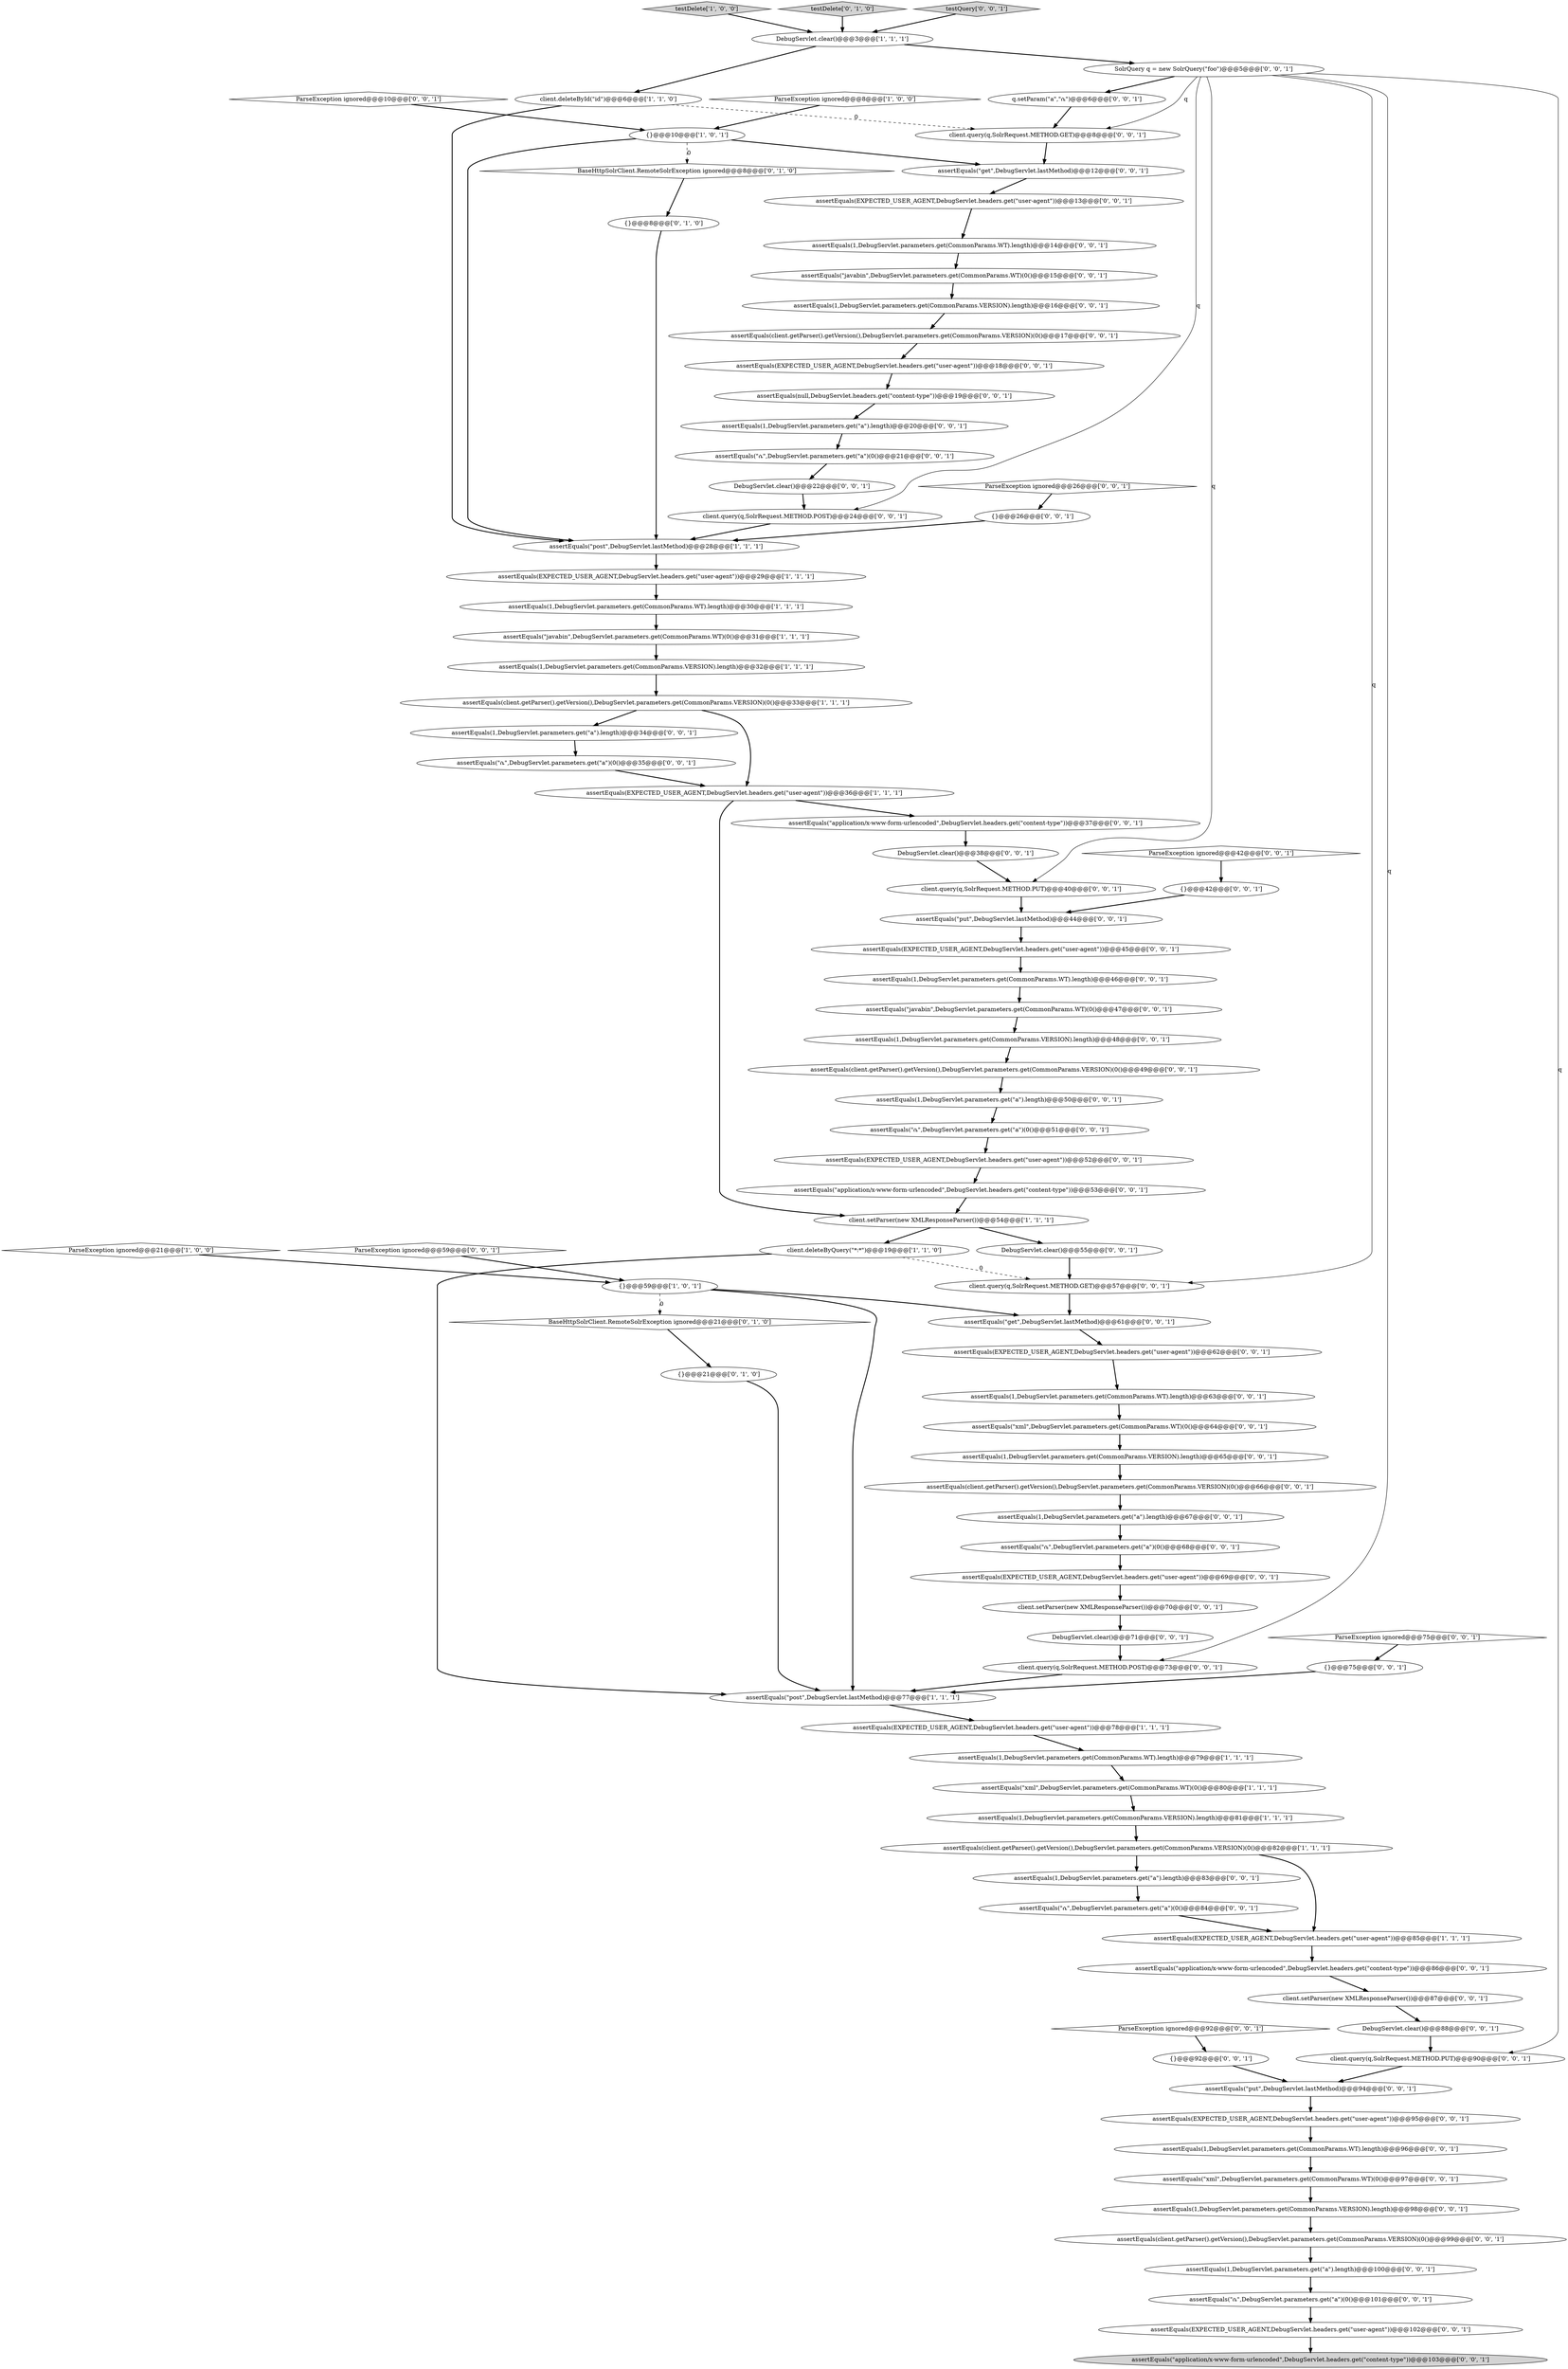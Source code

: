 digraph {
81 [style = filled, label = "assertEquals(EXPECTED_USER_AGENT,DebugServlet.headers.get(\"user-agent\"))@@@95@@@['0', '0', '1']", fillcolor = white, shape = ellipse image = "AAA0AAABBB3BBB"];
54 [style = filled, label = "{}@@@42@@@['0', '0', '1']", fillcolor = white, shape = ellipse image = "AAA0AAABBB3BBB"];
68 [style = filled, label = "assertEquals(client.getParser().getVersion(),DebugServlet.parameters.get(CommonParams.VERSION)(0()@@@66@@@['0', '0', '1']", fillcolor = white, shape = ellipse image = "AAA0AAABBB3BBB"];
12 [style = filled, label = "testDelete['1', '0', '0']", fillcolor = lightgray, shape = diamond image = "AAA0AAABBB1BBB"];
75 [style = filled, label = "assertEquals(\"get\",DebugServlet.lastMethod)@@@12@@@['0', '0', '1']", fillcolor = white, shape = ellipse image = "AAA0AAABBB3BBB"];
74 [style = filled, label = "client.query(q,SolrRequest.METHOD.GET)@@@57@@@['0', '0', '1']", fillcolor = white, shape = ellipse image = "AAA0AAABBB3BBB"];
94 [style = filled, label = "assertEquals(1,DebugServlet.parameters.get(CommonParams.VERSION).length)@@@48@@@['0', '0', '1']", fillcolor = white, shape = ellipse image = "AAA0AAABBB3BBB"];
26 [style = filled, label = "testDelete['0', '1', '0']", fillcolor = lightgray, shape = diamond image = "AAA0AAABBB2BBB"];
55 [style = filled, label = "client.setParser(new XMLResponseParser())@@@70@@@['0', '0', '1']", fillcolor = white, shape = ellipse image = "AAA0AAABBB3BBB"];
49 [style = filled, label = "assertEquals(EXPECTED_USER_AGENT,DebugServlet.headers.get(\"user-agent\"))@@@102@@@['0', '0', '1']", fillcolor = white, shape = ellipse image = "AAA0AAABBB3BBB"];
96 [style = filled, label = "assertEquals(EXPECTED_USER_AGENT,DebugServlet.headers.get(\"user-agent\"))@@@62@@@['0', '0', '1']", fillcolor = white, shape = ellipse image = "AAA0AAABBB3BBB"];
67 [style = filled, label = "assertEquals(1,DebugServlet.parameters.get(CommonParams.VERSION).length)@@@16@@@['0', '0', '1']", fillcolor = white, shape = ellipse image = "AAA0AAABBB3BBB"];
95 [style = filled, label = "DebugServlet.clear()@@@71@@@['0', '0', '1']", fillcolor = white, shape = ellipse image = "AAA0AAABBB3BBB"];
92 [style = filled, label = "assertEquals(\"ሴ\",DebugServlet.parameters.get(\"a\")(0()@@@101@@@['0', '0', '1']", fillcolor = white, shape = ellipse image = "AAA0AAABBB3BBB"];
80 [style = filled, label = "assertEquals(\"put\",DebugServlet.lastMethod)@@@44@@@['0', '0', '1']", fillcolor = white, shape = ellipse image = "AAA0AAABBB3BBB"];
62 [style = filled, label = "assertEquals(1,DebugServlet.parameters.get(CommonParams.VERSION).length)@@@65@@@['0', '0', '1']", fillcolor = white, shape = ellipse image = "AAA0AAABBB3BBB"];
42 [style = filled, label = "assertEquals(EXPECTED_USER_AGENT,DebugServlet.headers.get(\"user-agent\"))@@@13@@@['0', '0', '1']", fillcolor = white, shape = ellipse image = "AAA0AAABBB3BBB"];
21 [style = filled, label = "DebugServlet.clear()@@@3@@@['1', '1', '1']", fillcolor = white, shape = ellipse image = "AAA0AAABBB1BBB"];
47 [style = filled, label = "ParseException ignored@@@59@@@['0', '0', '1']", fillcolor = white, shape = diamond image = "AAA0AAABBB3BBB"];
85 [style = filled, label = "assertEquals(client.getParser().getVersion(),DebugServlet.parameters.get(CommonParams.VERSION)(0()@@@99@@@['0', '0', '1']", fillcolor = white, shape = ellipse image = "AAA0AAABBB3BBB"];
52 [style = filled, label = "client.query(q,SolrRequest.METHOD.GET)@@@8@@@['0', '0', '1']", fillcolor = white, shape = ellipse image = "AAA0AAABBB3BBB"];
6 [style = filled, label = "assertEquals(client.getParser().getVersion(),DebugServlet.parameters.get(CommonParams.VERSION)(0()@@@33@@@['1', '1', '1']", fillcolor = white, shape = ellipse image = "AAA0AAABBB1BBB"];
71 [style = filled, label = "{}@@@92@@@['0', '0', '1']", fillcolor = white, shape = ellipse image = "AAA0AAABBB3BBB"];
69 [style = filled, label = "assertEquals(\"javabin\",DebugServlet.parameters.get(CommonParams.WT)(0()@@@15@@@['0', '0', '1']", fillcolor = white, shape = ellipse image = "AAA0AAABBB3BBB"];
11 [style = filled, label = "assertEquals(EXPECTED_USER_AGENT,DebugServlet.headers.get(\"user-agent\"))@@@85@@@['1', '1', '1']", fillcolor = white, shape = ellipse image = "AAA0AAABBB1BBB"];
79 [style = filled, label = "assertEquals(1,DebugServlet.parameters.get(\"a\").length)@@@20@@@['0', '0', '1']", fillcolor = white, shape = ellipse image = "AAA0AAABBB3BBB"];
45 [style = filled, label = "assertEquals(1,DebugServlet.parameters.get(\"a\").length)@@@34@@@['0', '0', '1']", fillcolor = white, shape = ellipse image = "AAA0AAABBB3BBB"];
20 [style = filled, label = "{}@@@59@@@['1', '0', '1']", fillcolor = white, shape = ellipse image = "AAA0AAABBB1BBB"];
33 [style = filled, label = "assertEquals(\"put\",DebugServlet.lastMethod)@@@94@@@['0', '0', '1']", fillcolor = white, shape = ellipse image = "AAA0AAABBB3BBB"];
89 [style = filled, label = "assertEquals(\"xml\",DebugServlet.parameters.get(CommonParams.WT)(0()@@@64@@@['0', '0', '1']", fillcolor = white, shape = ellipse image = "AAA0AAABBB3BBB"];
57 [style = filled, label = "client.query(q,SolrRequest.METHOD.POST)@@@73@@@['0', '0', '1']", fillcolor = white, shape = ellipse image = "AAA0AAABBB3BBB"];
28 [style = filled, label = "assertEquals(EXPECTED_USER_AGENT,DebugServlet.headers.get(\"user-agent\"))@@@69@@@['0', '0', '1']", fillcolor = white, shape = ellipse image = "AAA0AAABBB3BBB"];
38 [style = filled, label = "ParseException ignored@@@92@@@['0', '0', '1']", fillcolor = white, shape = diamond image = "AAA0AAABBB3BBB"];
70 [style = filled, label = "DebugServlet.clear()@@@88@@@['0', '0', '1']", fillcolor = white, shape = ellipse image = "AAA0AAABBB3BBB"];
36 [style = filled, label = "assertEquals(\"application/x-www-form-urlencoded\",DebugServlet.headers.get(\"content-type\"))@@@103@@@['0', '0', '1']", fillcolor = lightgray, shape = ellipse image = "AAA0AAABBB3BBB"];
59 [style = filled, label = "client.query(q,SolrRequest.METHOD.PUT)@@@90@@@['0', '0', '1']", fillcolor = white, shape = ellipse image = "AAA0AAABBB3BBB"];
24 [style = filled, label = "{}@@@8@@@['0', '1', '0']", fillcolor = white, shape = ellipse image = "AAA0AAABBB2BBB"];
40 [style = filled, label = "assertEquals(\"application/x-www-form-urlencoded\",DebugServlet.headers.get(\"content-type\"))@@@37@@@['0', '0', '1']", fillcolor = white, shape = ellipse image = "AAA0AAABBB3BBB"];
86 [style = filled, label = "ParseException ignored@@@26@@@['0', '0', '1']", fillcolor = white, shape = diamond image = "AAA0AAABBB3BBB"];
1 [style = filled, label = "assertEquals(1,DebugServlet.parameters.get(CommonParams.VERSION).length)@@@81@@@['1', '1', '1']", fillcolor = white, shape = ellipse image = "AAA0AAABBB1BBB"];
7 [style = filled, label = "assertEquals(client.getParser().getVersion(),DebugServlet.parameters.get(CommonParams.VERSION)(0()@@@82@@@['1', '1', '1']", fillcolor = white, shape = ellipse image = "AAA0AAABBB1BBB"];
84 [style = filled, label = "assertEquals(client.getParser().getVersion(),DebugServlet.parameters.get(CommonParams.VERSION)(0()@@@49@@@['0', '0', '1']", fillcolor = white, shape = ellipse image = "AAA0AAABBB3BBB"];
29 [style = filled, label = "ParseException ignored@@@10@@@['0', '0', '1']", fillcolor = white, shape = diamond image = "AAA0AAABBB3BBB"];
16 [style = filled, label = "assertEquals(EXPECTED_USER_AGENT,DebugServlet.headers.get(\"user-agent\"))@@@29@@@['1', '1', '1']", fillcolor = white, shape = ellipse image = "AAA0AAABBB1BBB"];
37 [style = filled, label = "ParseException ignored@@@75@@@['0', '0', '1']", fillcolor = white, shape = diamond image = "AAA0AAABBB3BBB"];
76 [style = filled, label = "assertEquals(1,DebugServlet.parameters.get(\"a\").length)@@@50@@@['0', '0', '1']", fillcolor = white, shape = ellipse image = "AAA0AAABBB3BBB"];
91 [style = filled, label = "assertEquals(1,DebugServlet.parameters.get(\"a\").length)@@@67@@@['0', '0', '1']", fillcolor = white, shape = ellipse image = "AAA0AAABBB3BBB"];
88 [style = filled, label = "client.setParser(new XMLResponseParser())@@@87@@@['0', '0', '1']", fillcolor = white, shape = ellipse image = "AAA0AAABBB3BBB"];
25 [style = filled, label = "BaseHttpSolrClient.RemoteSolrException ignored@@@8@@@['0', '1', '0']", fillcolor = white, shape = diamond image = "AAA1AAABBB2BBB"];
32 [style = filled, label = "assertEquals(\"ሴ\",DebugServlet.parameters.get(\"a\")(0()@@@68@@@['0', '0', '1']", fillcolor = white, shape = ellipse image = "AAA0AAABBB3BBB"];
90 [style = filled, label = "assertEquals(\"application/x-www-form-urlencoded\",DebugServlet.headers.get(\"content-type\"))@@@86@@@['0', '0', '1']", fillcolor = white, shape = ellipse image = "AAA0AAABBB3BBB"];
63 [style = filled, label = "assertEquals(1,DebugServlet.parameters.get(\"a\").length)@@@100@@@['0', '0', '1']", fillcolor = white, shape = ellipse image = "AAA0AAABBB3BBB"];
27 [style = filled, label = "BaseHttpSolrClient.RemoteSolrException ignored@@@21@@@['0', '1', '0']", fillcolor = white, shape = diamond image = "AAA1AAABBB2BBB"];
43 [style = filled, label = "SolrQuery q = new SolrQuery(\"foo\")@@@5@@@['0', '0', '1']", fillcolor = white, shape = ellipse image = "AAA0AAABBB3BBB"];
9 [style = filled, label = "assertEquals(\"xml\",DebugServlet.parameters.get(CommonParams.WT)(0()@@@80@@@['1', '1', '1']", fillcolor = white, shape = ellipse image = "AAA0AAABBB1BBB"];
34 [style = filled, label = "assertEquals(EXPECTED_USER_AGENT,DebugServlet.headers.get(\"user-agent\"))@@@52@@@['0', '0', '1']", fillcolor = white, shape = ellipse image = "AAA0AAABBB3BBB"];
22 [style = filled, label = "assertEquals(1,DebugServlet.parameters.get(CommonParams.VERSION).length)@@@32@@@['1', '1', '1']", fillcolor = white, shape = ellipse image = "AAA0AAABBB1BBB"];
60 [style = filled, label = "assertEquals(\"ሴ\",DebugServlet.parameters.get(\"a\")(0()@@@35@@@['0', '0', '1']", fillcolor = white, shape = ellipse image = "AAA0AAABBB3BBB"];
73 [style = filled, label = "assertEquals(1,DebugServlet.parameters.get(\"a\").length)@@@83@@@['0', '0', '1']", fillcolor = white, shape = ellipse image = "AAA0AAABBB3BBB"];
56 [style = filled, label = "assertEquals(\"ሴ\",DebugServlet.parameters.get(\"a\")(0()@@@84@@@['0', '0', '1']", fillcolor = white, shape = ellipse image = "AAA0AAABBB3BBB"];
58 [style = filled, label = "assertEquals(EXPECTED_USER_AGENT,DebugServlet.headers.get(\"user-agent\"))@@@18@@@['0', '0', '1']", fillcolor = white, shape = ellipse image = "AAA0AAABBB3BBB"];
19 [style = filled, label = "{}@@@10@@@['1', '0', '1']", fillcolor = white, shape = ellipse image = "AAA0AAABBB1BBB"];
13 [style = filled, label = "assertEquals(EXPECTED_USER_AGENT,DebugServlet.headers.get(\"user-agent\"))@@@36@@@['1', '1', '1']", fillcolor = white, shape = ellipse image = "AAA0AAABBB1BBB"];
82 [style = filled, label = "assertEquals(client.getParser().getVersion(),DebugServlet.parameters.get(CommonParams.VERSION)(0()@@@17@@@['0', '0', '1']", fillcolor = white, shape = ellipse image = "AAA0AAABBB3BBB"];
77 [style = filled, label = "assertEquals(\"ሴ\",DebugServlet.parameters.get(\"a\")(0()@@@51@@@['0', '0', '1']", fillcolor = white, shape = ellipse image = "AAA0AAABBB3BBB"];
4 [style = filled, label = "ParseException ignored@@@21@@@['1', '0', '0']", fillcolor = white, shape = diamond image = "AAA0AAABBB1BBB"];
8 [style = filled, label = "assertEquals(1,DebugServlet.parameters.get(CommonParams.WT).length)@@@79@@@['1', '1', '1']", fillcolor = white, shape = ellipse image = "AAA0AAABBB1BBB"];
3 [style = filled, label = "assertEquals(EXPECTED_USER_AGENT,DebugServlet.headers.get(\"user-agent\"))@@@78@@@['1', '1', '1']", fillcolor = white, shape = ellipse image = "AAA0AAABBB1BBB"];
10 [style = filled, label = "assertEquals(\"javabin\",DebugServlet.parameters.get(CommonParams.WT)(0()@@@31@@@['1', '1', '1']", fillcolor = white, shape = ellipse image = "AAA0AAABBB1BBB"];
31 [style = filled, label = "client.query(q,SolrRequest.METHOD.POST)@@@24@@@['0', '0', '1']", fillcolor = white, shape = ellipse image = "AAA0AAABBB3BBB"];
35 [style = filled, label = "{}@@@75@@@['0', '0', '1']", fillcolor = white, shape = ellipse image = "AAA0AAABBB3BBB"];
30 [style = filled, label = "assertEquals(\"application/x-www-form-urlencoded\",DebugServlet.headers.get(\"content-type\"))@@@53@@@['0', '0', '1']", fillcolor = white, shape = ellipse image = "AAA0AAABBB3BBB"];
51 [style = filled, label = "q.setParam(\"a\",\"ሴ\")@@@6@@@['0', '0', '1']", fillcolor = white, shape = ellipse image = "AAA0AAABBB3BBB"];
2 [style = filled, label = "ParseException ignored@@@8@@@['1', '0', '0']", fillcolor = white, shape = diamond image = "AAA0AAABBB1BBB"];
65 [style = filled, label = "{}@@@26@@@['0', '0', '1']", fillcolor = white, shape = ellipse image = "AAA0AAABBB3BBB"];
18 [style = filled, label = "client.setParser(new XMLResponseParser())@@@54@@@['1', '1', '1']", fillcolor = white, shape = ellipse image = "AAA0AAABBB1BBB"];
61 [style = filled, label = "assertEquals(1,DebugServlet.parameters.get(CommonParams.VERSION).length)@@@98@@@['0', '0', '1']", fillcolor = white, shape = ellipse image = "AAA0AAABBB3BBB"];
72 [style = filled, label = "assertEquals(\"xml\",DebugServlet.parameters.get(CommonParams.WT)(0()@@@97@@@['0', '0', '1']", fillcolor = white, shape = ellipse image = "AAA0AAABBB3BBB"];
0 [style = filled, label = "assertEquals(\"post\",DebugServlet.lastMethod)@@@28@@@['1', '1', '1']", fillcolor = white, shape = ellipse image = "AAA0AAABBB1BBB"];
14 [style = filled, label = "client.deleteByQuery(\"*:*\")@@@19@@@['1', '1', '0']", fillcolor = white, shape = ellipse image = "AAA0AAABBB1BBB"];
17 [style = filled, label = "assertEquals(\"post\",DebugServlet.lastMethod)@@@77@@@['1', '1', '1']", fillcolor = white, shape = ellipse image = "AAA0AAABBB1BBB"];
50 [style = filled, label = "assertEquals(1,DebugServlet.parameters.get(CommonParams.WT).length)@@@63@@@['0', '0', '1']", fillcolor = white, shape = ellipse image = "AAA0AAABBB3BBB"];
83 [style = filled, label = "testQuery['0', '0', '1']", fillcolor = lightgray, shape = diamond image = "AAA0AAABBB3BBB"];
66 [style = filled, label = "assertEquals(1,DebugServlet.parameters.get(CommonParams.WT).length)@@@46@@@['0', '0', '1']", fillcolor = white, shape = ellipse image = "AAA0AAABBB3BBB"];
78 [style = filled, label = "DebugServlet.clear()@@@55@@@['0', '0', '1']", fillcolor = white, shape = ellipse image = "AAA0AAABBB3BBB"];
44 [style = filled, label = "assertEquals(\"get\",DebugServlet.lastMethod)@@@61@@@['0', '0', '1']", fillcolor = white, shape = ellipse image = "AAA0AAABBB3BBB"];
64 [style = filled, label = "assertEquals(\"ሴ\",DebugServlet.parameters.get(\"a\")(0()@@@21@@@['0', '0', '1']", fillcolor = white, shape = ellipse image = "AAA0AAABBB3BBB"];
39 [style = filled, label = "assertEquals(1,DebugServlet.parameters.get(CommonParams.WT).length)@@@96@@@['0', '0', '1']", fillcolor = white, shape = ellipse image = "AAA0AAABBB3BBB"];
98 [style = filled, label = "client.query(q,SolrRequest.METHOD.PUT)@@@40@@@['0', '0', '1']", fillcolor = white, shape = ellipse image = "AAA0AAABBB3BBB"];
5 [style = filled, label = "client.deleteById(\"id\")@@@6@@@['1', '1', '0']", fillcolor = white, shape = ellipse image = "AAA0AAABBB1BBB"];
46 [style = filled, label = "ParseException ignored@@@42@@@['0', '0', '1']", fillcolor = white, shape = diamond image = "AAA0AAABBB3BBB"];
15 [style = filled, label = "assertEquals(1,DebugServlet.parameters.get(CommonParams.WT).length)@@@30@@@['1', '1', '1']", fillcolor = white, shape = ellipse image = "AAA0AAABBB1BBB"];
41 [style = filled, label = "assertEquals(1,DebugServlet.parameters.get(CommonParams.WT).length)@@@14@@@['0', '0', '1']", fillcolor = white, shape = ellipse image = "AAA0AAABBB3BBB"];
87 [style = filled, label = "DebugServlet.clear()@@@38@@@['0', '0', '1']", fillcolor = white, shape = ellipse image = "AAA0AAABBB3BBB"];
53 [style = filled, label = "DebugServlet.clear()@@@22@@@['0', '0', '1']", fillcolor = white, shape = ellipse image = "AAA0AAABBB3BBB"];
23 [style = filled, label = "{}@@@21@@@['0', '1', '0']", fillcolor = white, shape = ellipse image = "AAA0AAABBB2BBB"];
48 [style = filled, label = "assertEquals(null,DebugServlet.headers.get(\"content-type\"))@@@19@@@['0', '0', '1']", fillcolor = white, shape = ellipse image = "AAA0AAABBB3BBB"];
97 [style = filled, label = "assertEquals(EXPECTED_USER_AGENT,DebugServlet.headers.get(\"user-agent\"))@@@45@@@['0', '0', '1']", fillcolor = white, shape = ellipse image = "AAA0AAABBB3BBB"];
93 [style = filled, label = "assertEquals(\"javabin\",DebugServlet.parameters.get(CommonParams.WT)(0()@@@47@@@['0', '0', '1']", fillcolor = white, shape = ellipse image = "AAA0AAABBB3BBB"];
14->74 [style = dashed, label="0"];
29->19 [style = bold, label=""];
60->13 [style = bold, label=""];
75->42 [style = bold, label=""];
57->17 [style = bold, label=""];
37->35 [style = bold, label=""];
83->21 [style = bold, label=""];
49->36 [style = bold, label=""];
51->52 [style = bold, label=""];
50->89 [style = bold, label=""];
19->0 [style = bold, label=""];
80->97 [style = bold, label=""];
17->3 [style = bold, label=""];
7->11 [style = bold, label=""];
7->73 [style = bold, label=""];
43->59 [style = solid, label="q"];
71->33 [style = bold, label=""];
53->31 [style = bold, label=""];
73->56 [style = bold, label=""];
21->43 [style = bold, label=""];
86->65 [style = bold, label=""];
32->28 [style = bold, label=""];
20->27 [style = dashed, label="0"];
6->45 [style = bold, label=""];
61->85 [style = bold, label=""];
88->70 [style = bold, label=""];
20->17 [style = bold, label=""];
78->74 [style = bold, label=""];
72->61 [style = bold, label=""];
95->57 [style = bold, label=""];
47->20 [style = bold, label=""];
38->71 [style = bold, label=""];
14->17 [style = bold, label=""];
87->98 [style = bold, label=""];
26->21 [style = bold, label=""];
35->17 [style = bold, label=""];
20->44 [style = bold, label=""];
43->98 [style = solid, label="q"];
84->76 [style = bold, label=""];
76->77 [style = bold, label=""];
94->84 [style = bold, label=""];
70->59 [style = bold, label=""];
24->0 [style = bold, label=""];
68->91 [style = bold, label=""];
82->58 [style = bold, label=""];
5->52 [style = dashed, label="0"];
28->55 [style = bold, label=""];
79->64 [style = bold, label=""];
19->75 [style = bold, label=""];
0->16 [style = bold, label=""];
41->69 [style = bold, label=""];
3->8 [style = bold, label=""];
98->80 [style = bold, label=""];
39->72 [style = bold, label=""];
58->48 [style = bold, label=""];
54->80 [style = bold, label=""];
34->30 [style = bold, label=""];
43->52 [style = solid, label="q"];
92->49 [style = bold, label=""];
43->57 [style = solid, label="q"];
19->25 [style = dashed, label="0"];
43->51 [style = bold, label=""];
96->50 [style = bold, label=""];
64->53 [style = bold, label=""];
22->6 [style = bold, label=""];
30->18 [style = bold, label=""];
63->92 [style = bold, label=""];
43->31 [style = solid, label="q"];
77->34 [style = bold, label=""];
10->22 [style = bold, label=""];
42->41 [style = bold, label=""];
2->19 [style = bold, label=""];
59->33 [style = bold, label=""];
93->94 [style = bold, label=""];
1->7 [style = bold, label=""];
18->14 [style = bold, label=""];
33->81 [style = bold, label=""];
23->17 [style = bold, label=""];
11->90 [style = bold, label=""];
56->11 [style = bold, label=""];
15->10 [style = bold, label=""];
65->0 [style = bold, label=""];
74->44 [style = bold, label=""];
89->62 [style = bold, label=""];
8->9 [style = bold, label=""];
69->67 [style = bold, label=""];
55->95 [style = bold, label=""];
81->39 [style = bold, label=""];
25->24 [style = bold, label=""];
12->21 [style = bold, label=""];
16->15 [style = bold, label=""];
27->23 [style = bold, label=""];
6->13 [style = bold, label=""];
44->96 [style = bold, label=""];
46->54 [style = bold, label=""];
90->88 [style = bold, label=""];
13->40 [style = bold, label=""];
4->20 [style = bold, label=""];
13->18 [style = bold, label=""];
40->87 [style = bold, label=""];
85->63 [style = bold, label=""];
5->0 [style = bold, label=""];
66->93 [style = bold, label=""];
21->5 [style = bold, label=""];
18->78 [style = bold, label=""];
67->82 [style = bold, label=""];
97->66 [style = bold, label=""];
45->60 [style = bold, label=""];
43->74 [style = solid, label="q"];
9->1 [style = bold, label=""];
48->79 [style = bold, label=""];
91->32 [style = bold, label=""];
52->75 [style = bold, label=""];
31->0 [style = bold, label=""];
62->68 [style = bold, label=""];
}
